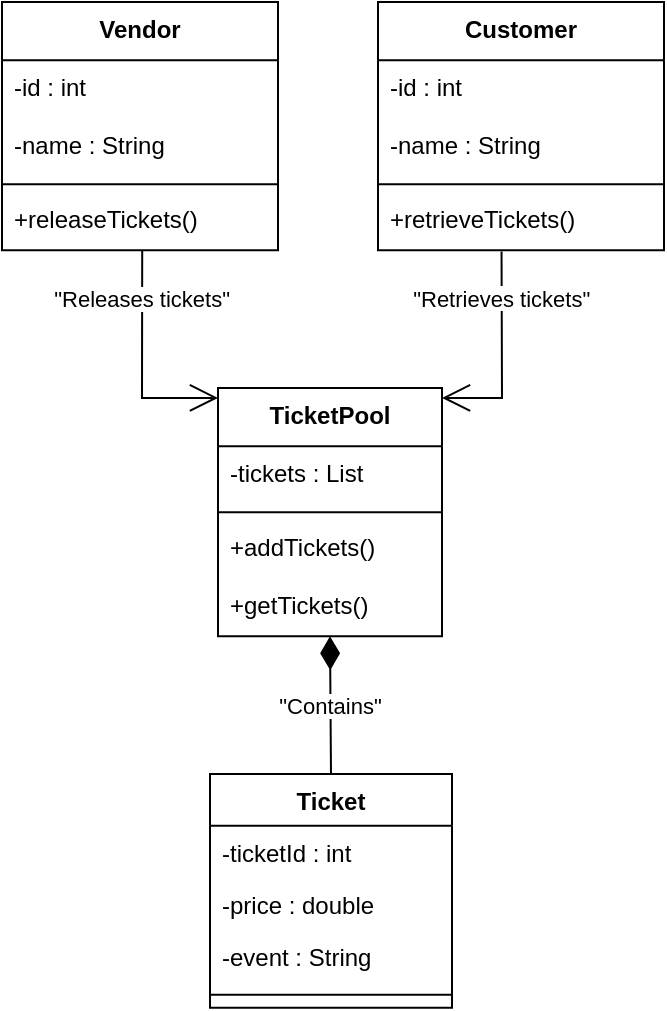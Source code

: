 <mxfile version="25.0.3">
  <diagram id="C5RBs43oDa-KdzZeNtuy" name="Page-1">
    <mxGraphModel dx="840" dy="446" grid="1" gridSize="10" guides="1" tooltips="1" connect="1" arrows="1" fold="1" page="1" pageScale="1" pageWidth="827" pageHeight="1169" math="0" shadow="0">
      <root>
        <mxCell id="WIyWlLk6GJQsqaUBKTNV-0" />
        <mxCell id="WIyWlLk6GJQsqaUBKTNV-1" parent="WIyWlLk6GJQsqaUBKTNV-0" />
        <mxCell id="9_vJpd0nkViPBDYfPWbG-0" value="Vendor" style="swimlane;fontStyle=1;align=center;verticalAlign=top;childLayout=stackLayout;horizontal=1;startSize=29.15;horizontalStack=0;resizeParent=1;resizeParentMax=0;resizeLast=0;collapsible=0;marginBottom=0;" vertex="1" parent="WIyWlLk6GJQsqaUBKTNV-1">
          <mxGeometry x="270" y="82" width="138" height="124.15" as="geometry" />
        </mxCell>
        <mxCell id="9_vJpd0nkViPBDYfPWbG-1" value="-id : int" style="text;strokeColor=none;fillColor=none;align=left;verticalAlign=top;spacingLeft=4;spacingRight=4;overflow=hidden;rotatable=0;points=[[0,0.5],[1,0.5]];portConstraint=eastwest;" vertex="1" parent="9_vJpd0nkViPBDYfPWbG-0">
          <mxGeometry y="29.15" width="138" height="29" as="geometry" />
        </mxCell>
        <mxCell id="9_vJpd0nkViPBDYfPWbG-2" value="-name : String" style="text;strokeColor=none;fillColor=none;align=left;verticalAlign=top;spacingLeft=4;spacingRight=4;overflow=hidden;rotatable=0;points=[[0,0.5],[1,0.5]];portConstraint=eastwest;" vertex="1" parent="9_vJpd0nkViPBDYfPWbG-0">
          <mxGeometry y="58.15" width="138" height="29" as="geometry" />
        </mxCell>
        <mxCell id="9_vJpd0nkViPBDYfPWbG-3" style="line;strokeWidth=1;fillColor=none;align=left;verticalAlign=middle;spacingTop=-1;spacingLeft=3;spacingRight=3;rotatable=0;labelPosition=right;points=[];portConstraint=eastwest;strokeColor=inherit;" vertex="1" parent="9_vJpd0nkViPBDYfPWbG-0">
          <mxGeometry y="87.15" width="138" height="8" as="geometry" />
        </mxCell>
        <mxCell id="9_vJpd0nkViPBDYfPWbG-4" value="+releaseTickets()" style="text;strokeColor=none;fillColor=none;align=left;verticalAlign=top;spacingLeft=4;spacingRight=4;overflow=hidden;rotatable=0;points=[[0,0.5],[1,0.5]];portConstraint=eastwest;" vertex="1" parent="9_vJpd0nkViPBDYfPWbG-0">
          <mxGeometry y="95.15" width="138" height="29" as="geometry" />
        </mxCell>
        <mxCell id="9_vJpd0nkViPBDYfPWbG-5" value="Customer" style="swimlane;fontStyle=1;align=center;verticalAlign=top;childLayout=stackLayout;horizontal=1;startSize=29.15;horizontalStack=0;resizeParent=1;resizeParentMax=0;resizeLast=0;collapsible=0;marginBottom=0;" vertex="1" parent="WIyWlLk6GJQsqaUBKTNV-1">
          <mxGeometry x="458" y="82" width="143" height="124.15" as="geometry" />
        </mxCell>
        <mxCell id="9_vJpd0nkViPBDYfPWbG-6" value="-id : int" style="text;strokeColor=none;fillColor=none;align=left;verticalAlign=top;spacingLeft=4;spacingRight=4;overflow=hidden;rotatable=0;points=[[0,0.5],[1,0.5]];portConstraint=eastwest;" vertex="1" parent="9_vJpd0nkViPBDYfPWbG-5">
          <mxGeometry y="29.15" width="143" height="29" as="geometry" />
        </mxCell>
        <mxCell id="9_vJpd0nkViPBDYfPWbG-7" value="-name : String" style="text;strokeColor=none;fillColor=none;align=left;verticalAlign=top;spacingLeft=4;spacingRight=4;overflow=hidden;rotatable=0;points=[[0,0.5],[1,0.5]];portConstraint=eastwest;" vertex="1" parent="9_vJpd0nkViPBDYfPWbG-5">
          <mxGeometry y="58.15" width="143" height="29" as="geometry" />
        </mxCell>
        <mxCell id="9_vJpd0nkViPBDYfPWbG-8" style="line;strokeWidth=1;fillColor=none;align=left;verticalAlign=middle;spacingTop=-1;spacingLeft=3;spacingRight=3;rotatable=0;labelPosition=right;points=[];portConstraint=eastwest;strokeColor=inherit;" vertex="1" parent="9_vJpd0nkViPBDYfPWbG-5">
          <mxGeometry y="87.15" width="143" height="8" as="geometry" />
        </mxCell>
        <mxCell id="9_vJpd0nkViPBDYfPWbG-9" value="+retrieveTickets()" style="text;strokeColor=none;fillColor=none;align=left;verticalAlign=top;spacingLeft=4;spacingRight=4;overflow=hidden;rotatable=0;points=[[0,0.5],[1,0.5]];portConstraint=eastwest;" vertex="1" parent="9_vJpd0nkViPBDYfPWbG-5">
          <mxGeometry y="95.15" width="143" height="29" as="geometry" />
        </mxCell>
        <mxCell id="9_vJpd0nkViPBDYfPWbG-10" value="TicketPool" style="swimlane;fontStyle=1;align=center;verticalAlign=top;childLayout=stackLayout;horizontal=1;startSize=29.15;horizontalStack=0;resizeParent=1;resizeParentMax=0;resizeLast=0;collapsible=0;marginBottom=0;" vertex="1" parent="WIyWlLk6GJQsqaUBKTNV-1">
          <mxGeometry x="378" y="275" width="112" height="124.15" as="geometry" />
        </mxCell>
        <mxCell id="9_vJpd0nkViPBDYfPWbG-11" value="-tickets : List" style="text;strokeColor=none;fillColor=none;align=left;verticalAlign=top;spacingLeft=4;spacingRight=4;overflow=hidden;rotatable=0;points=[[0,0.5],[1,0.5]];portConstraint=eastwest;" vertex="1" parent="9_vJpd0nkViPBDYfPWbG-10">
          <mxGeometry y="29.15" width="112" height="29" as="geometry" />
        </mxCell>
        <mxCell id="9_vJpd0nkViPBDYfPWbG-12" style="line;strokeWidth=1;fillColor=none;align=left;verticalAlign=middle;spacingTop=-1;spacingLeft=3;spacingRight=3;rotatable=0;labelPosition=right;points=[];portConstraint=eastwest;strokeColor=inherit;" vertex="1" parent="9_vJpd0nkViPBDYfPWbG-10">
          <mxGeometry y="58.15" width="112" height="8" as="geometry" />
        </mxCell>
        <mxCell id="9_vJpd0nkViPBDYfPWbG-13" value="+addTickets()" style="text;strokeColor=none;fillColor=none;align=left;verticalAlign=top;spacingLeft=4;spacingRight=4;overflow=hidden;rotatable=0;points=[[0,0.5],[1,0.5]];portConstraint=eastwest;" vertex="1" parent="9_vJpd0nkViPBDYfPWbG-10">
          <mxGeometry y="66.15" width="112" height="29" as="geometry" />
        </mxCell>
        <mxCell id="9_vJpd0nkViPBDYfPWbG-14" value="+getTickets()" style="text;strokeColor=none;fillColor=none;align=left;verticalAlign=top;spacingLeft=4;spacingRight=4;overflow=hidden;rotatable=0;points=[[0,0.5],[1,0.5]];portConstraint=eastwest;" vertex="1" parent="9_vJpd0nkViPBDYfPWbG-10">
          <mxGeometry y="95.15" width="112" height="29" as="geometry" />
        </mxCell>
        <mxCell id="9_vJpd0nkViPBDYfPWbG-15" value="Ticket" style="swimlane;fontStyle=1;align=center;verticalAlign=top;childLayout=stackLayout;horizontal=1;startSize=25.911;horizontalStack=0;resizeParent=1;resizeParentMax=0;resizeLast=0;collapsible=0;marginBottom=0;" vertex="1" parent="WIyWlLk6GJQsqaUBKTNV-1">
          <mxGeometry x="374" y="468" width="121" height="116.911" as="geometry" />
        </mxCell>
        <mxCell id="9_vJpd0nkViPBDYfPWbG-16" value="-ticketId : int" style="text;strokeColor=none;fillColor=none;align=left;verticalAlign=top;spacingLeft=4;spacingRight=4;overflow=hidden;rotatable=0;points=[[0,0.5],[1,0.5]];portConstraint=eastwest;" vertex="1" parent="9_vJpd0nkViPBDYfPWbG-15">
          <mxGeometry y="25.911" width="121" height="26" as="geometry" />
        </mxCell>
        <mxCell id="9_vJpd0nkViPBDYfPWbG-17" value="-price : double" style="text;strokeColor=none;fillColor=none;align=left;verticalAlign=top;spacingLeft=4;spacingRight=4;overflow=hidden;rotatable=0;points=[[0,0.5],[1,0.5]];portConstraint=eastwest;" vertex="1" parent="9_vJpd0nkViPBDYfPWbG-15">
          <mxGeometry y="51.911" width="121" height="26" as="geometry" />
        </mxCell>
        <mxCell id="9_vJpd0nkViPBDYfPWbG-18" value="-event : String" style="text;strokeColor=none;fillColor=none;align=left;verticalAlign=top;spacingLeft=4;spacingRight=4;overflow=hidden;rotatable=0;points=[[0,0.5],[1,0.5]];portConstraint=eastwest;" vertex="1" parent="9_vJpd0nkViPBDYfPWbG-15">
          <mxGeometry y="77.911" width="121" height="26" as="geometry" />
        </mxCell>
        <mxCell id="9_vJpd0nkViPBDYfPWbG-19" style="line;strokeWidth=1;fillColor=none;align=left;verticalAlign=middle;spacingTop=-1;spacingLeft=3;spacingRight=3;rotatable=0;labelPosition=right;points=[];portConstraint=eastwest;strokeColor=inherit;" vertex="1" parent="9_vJpd0nkViPBDYfPWbG-15">
          <mxGeometry y="103.911" width="121" height="13" as="geometry" />
        </mxCell>
        <mxCell id="9_vJpd0nkViPBDYfPWbG-20" value="&quot;Releases tickets&quot;" style="curved=0;startArrow=none;endArrow=open;endSize=12;entryX=0;entryY=0.04;rounded=0;exitX=0.508;exitY=0.997;exitDx=0;exitDy=0;exitPerimeter=0;" edge="1" parent="WIyWlLk6GJQsqaUBKTNV-1" source="9_vJpd0nkViPBDYfPWbG-4" target="9_vJpd0nkViPBDYfPWbG-10">
          <mxGeometry x="-0.572" relative="1" as="geometry">
            <Array as="points">
              <mxPoint x="340" y="280" />
            </Array>
            <mxPoint x="340" y="210" as="sourcePoint" />
            <mxPoint as="offset" />
          </mxGeometry>
        </mxCell>
        <mxCell id="9_vJpd0nkViPBDYfPWbG-21" value="&quot;Retrieves tickets&quot;" style="curved=0;startArrow=none;endArrow=open;endSize=12;exitX=0.432;exitY=1.021;entryX=1;entryY=0.04;rounded=0;exitDx=0;exitDy=0;exitPerimeter=0;" edge="1" parent="WIyWlLk6GJQsqaUBKTNV-1" source="9_vJpd0nkViPBDYfPWbG-9" target="9_vJpd0nkViPBDYfPWbG-10">
          <mxGeometry x="-0.55" relative="1" as="geometry">
            <Array as="points">
              <mxPoint x="520" y="280" />
            </Array>
            <mxPoint as="offset" />
          </mxGeometry>
        </mxCell>
        <mxCell id="9_vJpd0nkViPBDYfPWbG-22" value="&quot;Contains&quot;" style="curved=1;startArrow=diamondThin;startSize=14;startFill=1;endArrow=none;exitX=0.5;exitY=1;entryX=0.5;entryY=0;rounded=0;" edge="1" parent="WIyWlLk6GJQsqaUBKTNV-1" source="9_vJpd0nkViPBDYfPWbG-10" target="9_vJpd0nkViPBDYfPWbG-15">
          <mxGeometry relative="1" as="geometry">
            <Array as="points" />
          </mxGeometry>
        </mxCell>
      </root>
    </mxGraphModel>
  </diagram>
</mxfile>

